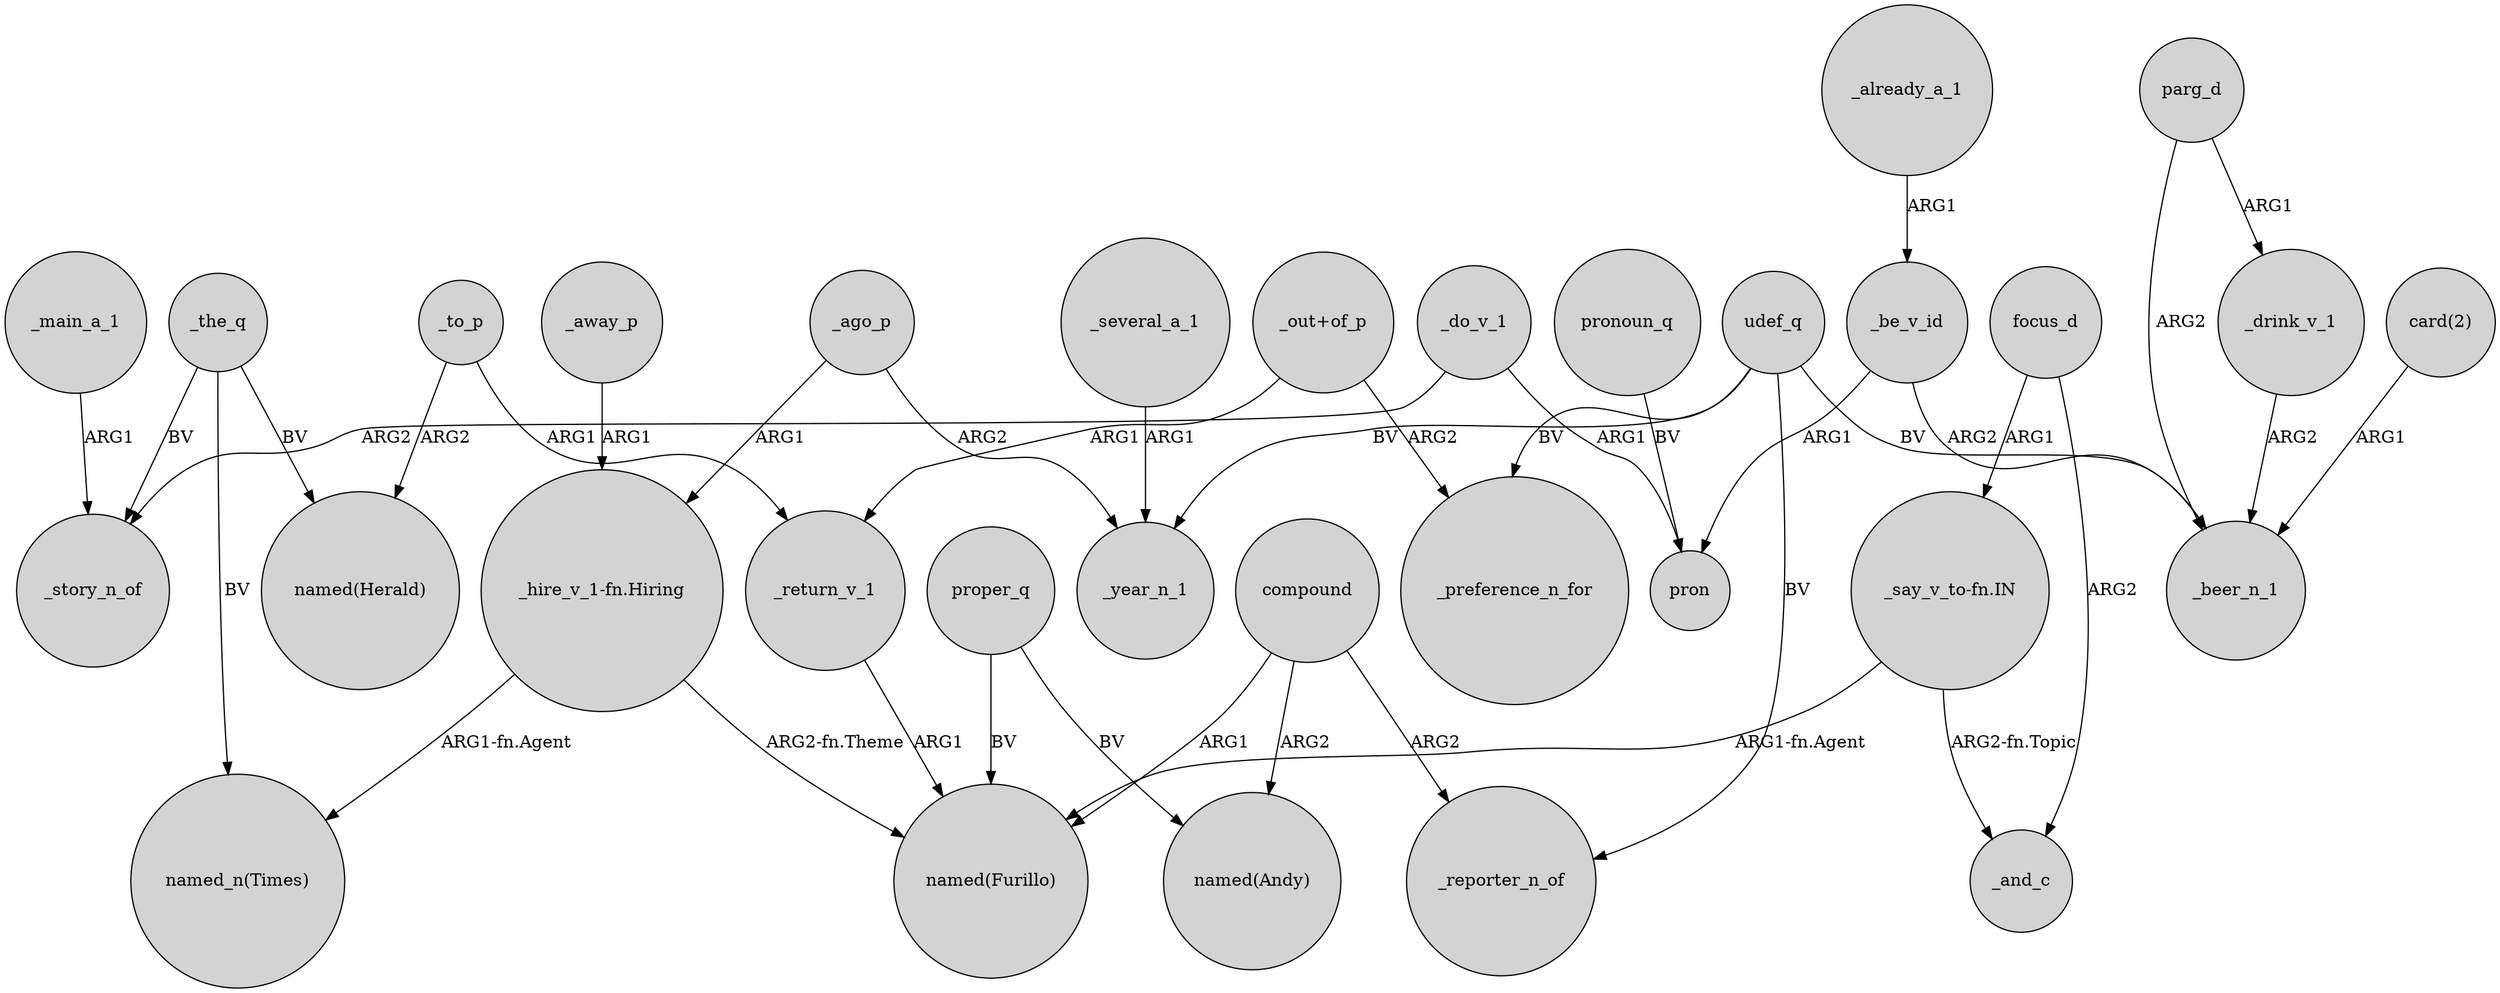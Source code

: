 digraph {
	node [shape=circle style=filled]
	_do_v_1 -> _story_n_of [label=ARG2]
	_to_p -> _return_v_1 [label=ARG1]
	_ago_p -> "_hire_v_1-fn.Hiring" [label=ARG1]
	parg_d -> _drink_v_1 [label=ARG1]
	"_say_v_to-fn.IN" -> "named(Furillo)" [label="ARG1-fn.Agent"]
	_the_q -> "named(Herald)" [label=BV]
	"_hire_v_1-fn.Hiring" -> "named(Furillo)" [label="ARG2-fn.Theme"]
	_be_v_id -> _beer_n_1 [label=ARG2]
	"_out+of_p" -> _return_v_1 [label=ARG1]
	_be_v_id -> pron [label=ARG1]
	"_out+of_p" -> _preference_n_for [label=ARG2]
	focus_d -> _and_c [label=ARG2]
	parg_d -> _beer_n_1 [label=ARG2]
	pronoun_q -> pron [label=BV]
	compound -> "named(Andy)" [label=ARG2]
	_ago_p -> _year_n_1 [label=ARG2]
	_do_v_1 -> pron [label=ARG1]
	"card(2)" -> _beer_n_1 [label=ARG1]
	_already_a_1 -> _be_v_id [label=ARG1]
	proper_q -> "named(Andy)" [label=BV]
	_to_p -> "named(Herald)" [label=ARG2]
	_return_v_1 -> "named(Furillo)" [label=ARG1]
	_drink_v_1 -> _beer_n_1 [label=ARG2]
	proper_q -> "named(Furillo)" [label=BV]
	_the_q -> _story_n_of [label=BV]
	"_say_v_to-fn.IN" -> _and_c [label="ARG2-fn.Topic"]
	udef_q -> _reporter_n_of [label=BV]
	udef_q -> _beer_n_1 [label=BV]
	udef_q -> _preference_n_for [label=BV]
	_the_q -> "named_n(Times)" [label=BV]
	udef_q -> _year_n_1 [label=BV]
	compound -> "named(Furillo)" [label=ARG1]
	_several_a_1 -> _year_n_1 [label=ARG1]
	"_hire_v_1-fn.Hiring" -> "named_n(Times)" [label="ARG1-fn.Agent"]
	_main_a_1 -> _story_n_of [label=ARG1]
	compound -> _reporter_n_of [label=ARG2]
	focus_d -> "_say_v_to-fn.IN" [label=ARG1]
	_away_p -> "_hire_v_1-fn.Hiring" [label=ARG1]
}
